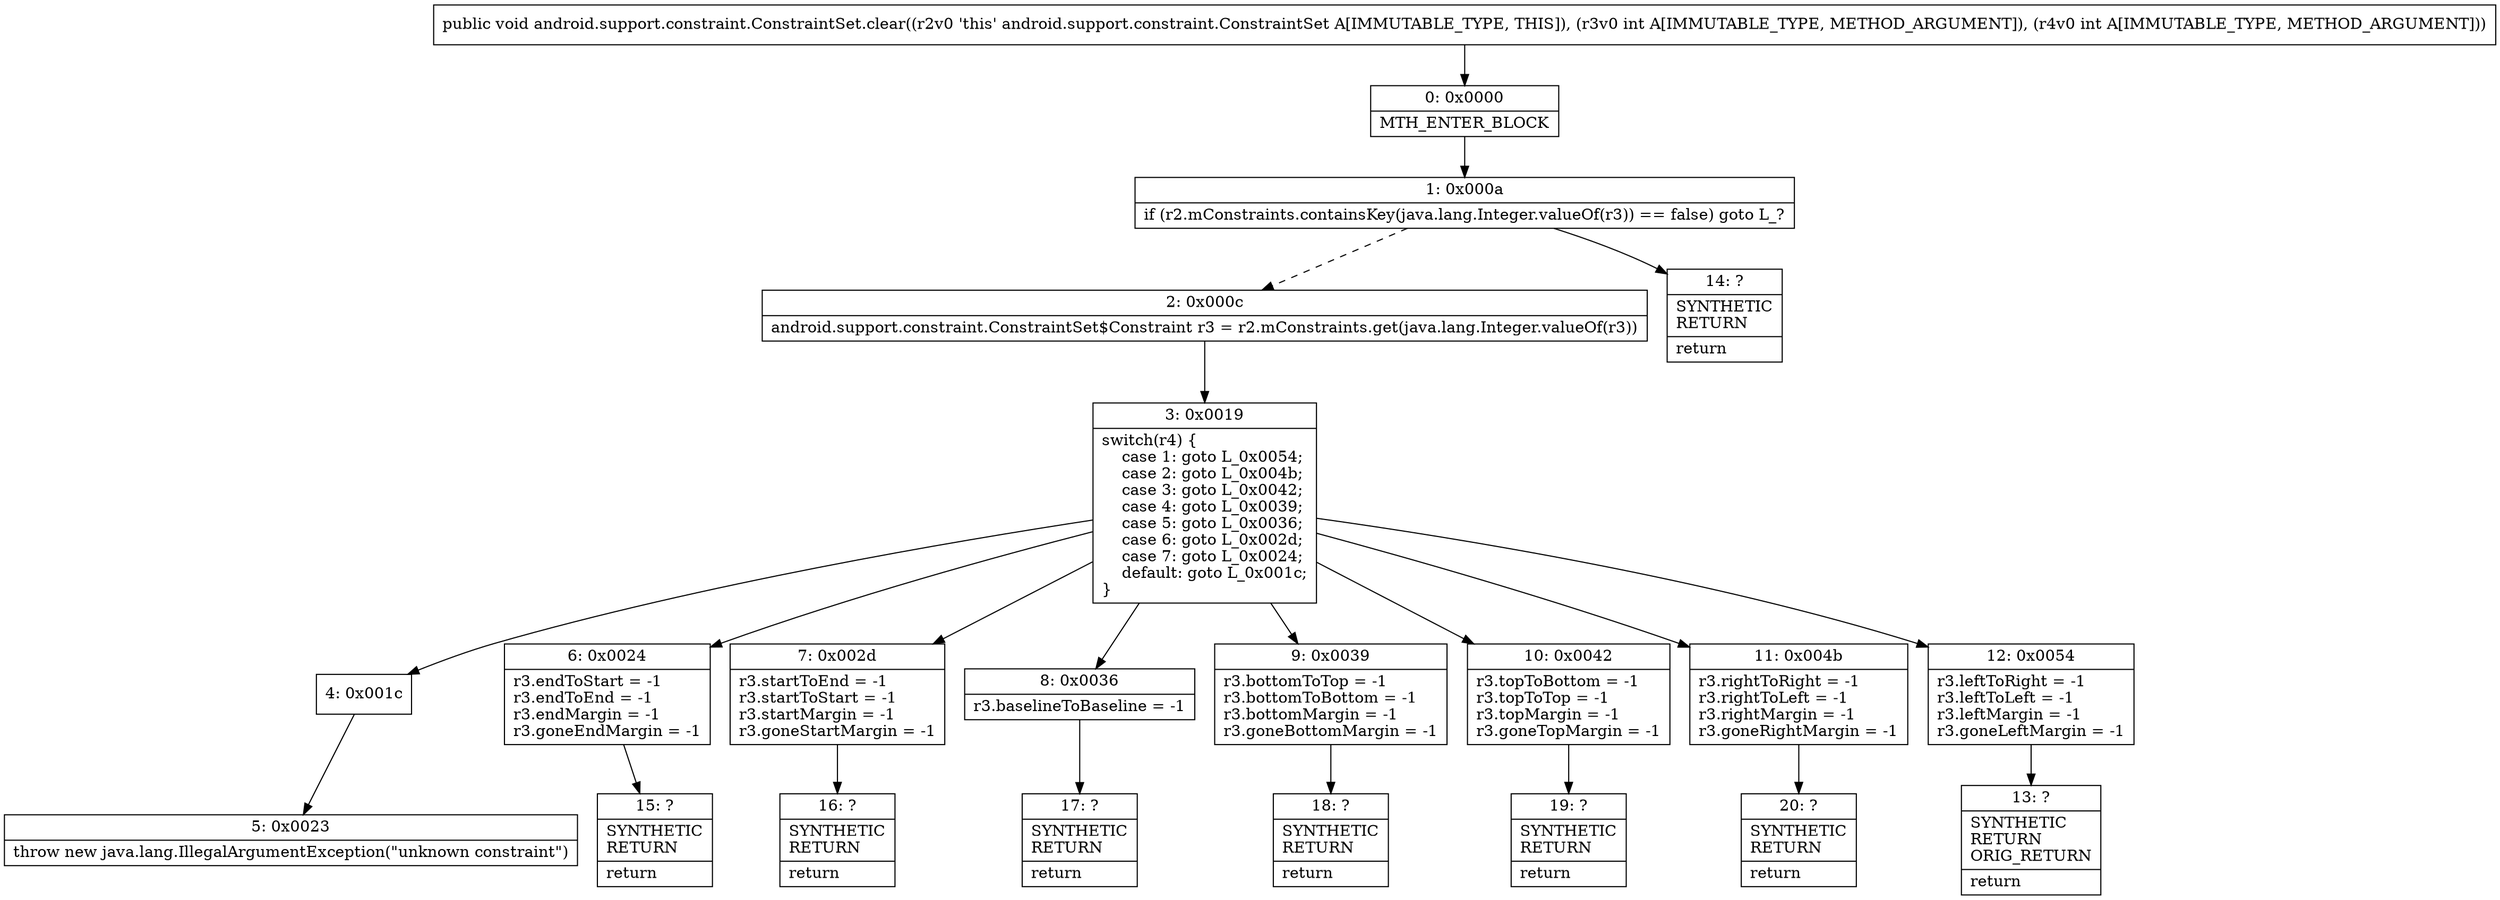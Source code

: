 digraph "CFG forandroid.support.constraint.ConstraintSet.clear(II)V" {
Node_0 [shape=record,label="{0\:\ 0x0000|MTH_ENTER_BLOCK\l}"];
Node_1 [shape=record,label="{1\:\ 0x000a|if (r2.mConstraints.containsKey(java.lang.Integer.valueOf(r3)) == false) goto L_?\l}"];
Node_2 [shape=record,label="{2\:\ 0x000c|android.support.constraint.ConstraintSet$Constraint r3 = r2.mConstraints.get(java.lang.Integer.valueOf(r3))\l}"];
Node_3 [shape=record,label="{3\:\ 0x0019|switch(r4) \{\l    case 1: goto L_0x0054;\l    case 2: goto L_0x004b;\l    case 3: goto L_0x0042;\l    case 4: goto L_0x0039;\l    case 5: goto L_0x0036;\l    case 6: goto L_0x002d;\l    case 7: goto L_0x0024;\l    default: goto L_0x001c;\l\}\l}"];
Node_4 [shape=record,label="{4\:\ 0x001c}"];
Node_5 [shape=record,label="{5\:\ 0x0023|throw new java.lang.IllegalArgumentException(\"unknown constraint\")\l}"];
Node_6 [shape=record,label="{6\:\ 0x0024|r3.endToStart = \-1\lr3.endToEnd = \-1\lr3.endMargin = \-1\lr3.goneEndMargin = \-1\l}"];
Node_7 [shape=record,label="{7\:\ 0x002d|r3.startToEnd = \-1\lr3.startToStart = \-1\lr3.startMargin = \-1\lr3.goneStartMargin = \-1\l}"];
Node_8 [shape=record,label="{8\:\ 0x0036|r3.baselineToBaseline = \-1\l}"];
Node_9 [shape=record,label="{9\:\ 0x0039|r3.bottomToTop = \-1\lr3.bottomToBottom = \-1\lr3.bottomMargin = \-1\lr3.goneBottomMargin = \-1\l}"];
Node_10 [shape=record,label="{10\:\ 0x0042|r3.topToBottom = \-1\lr3.topToTop = \-1\lr3.topMargin = \-1\lr3.goneTopMargin = \-1\l}"];
Node_11 [shape=record,label="{11\:\ 0x004b|r3.rightToRight = \-1\lr3.rightToLeft = \-1\lr3.rightMargin = \-1\lr3.goneRightMargin = \-1\l}"];
Node_12 [shape=record,label="{12\:\ 0x0054|r3.leftToRight = \-1\lr3.leftToLeft = \-1\lr3.leftMargin = \-1\lr3.goneLeftMargin = \-1\l}"];
Node_13 [shape=record,label="{13\:\ ?|SYNTHETIC\lRETURN\lORIG_RETURN\l|return\l}"];
Node_14 [shape=record,label="{14\:\ ?|SYNTHETIC\lRETURN\l|return\l}"];
Node_15 [shape=record,label="{15\:\ ?|SYNTHETIC\lRETURN\l|return\l}"];
Node_16 [shape=record,label="{16\:\ ?|SYNTHETIC\lRETURN\l|return\l}"];
Node_17 [shape=record,label="{17\:\ ?|SYNTHETIC\lRETURN\l|return\l}"];
Node_18 [shape=record,label="{18\:\ ?|SYNTHETIC\lRETURN\l|return\l}"];
Node_19 [shape=record,label="{19\:\ ?|SYNTHETIC\lRETURN\l|return\l}"];
Node_20 [shape=record,label="{20\:\ ?|SYNTHETIC\lRETURN\l|return\l}"];
MethodNode[shape=record,label="{public void android.support.constraint.ConstraintSet.clear((r2v0 'this' android.support.constraint.ConstraintSet A[IMMUTABLE_TYPE, THIS]), (r3v0 int A[IMMUTABLE_TYPE, METHOD_ARGUMENT]), (r4v0 int A[IMMUTABLE_TYPE, METHOD_ARGUMENT])) }"];
MethodNode -> Node_0;
Node_0 -> Node_1;
Node_1 -> Node_2[style=dashed];
Node_1 -> Node_14;
Node_2 -> Node_3;
Node_3 -> Node_4;
Node_3 -> Node_6;
Node_3 -> Node_7;
Node_3 -> Node_8;
Node_3 -> Node_9;
Node_3 -> Node_10;
Node_3 -> Node_11;
Node_3 -> Node_12;
Node_4 -> Node_5;
Node_6 -> Node_15;
Node_7 -> Node_16;
Node_8 -> Node_17;
Node_9 -> Node_18;
Node_10 -> Node_19;
Node_11 -> Node_20;
Node_12 -> Node_13;
}

